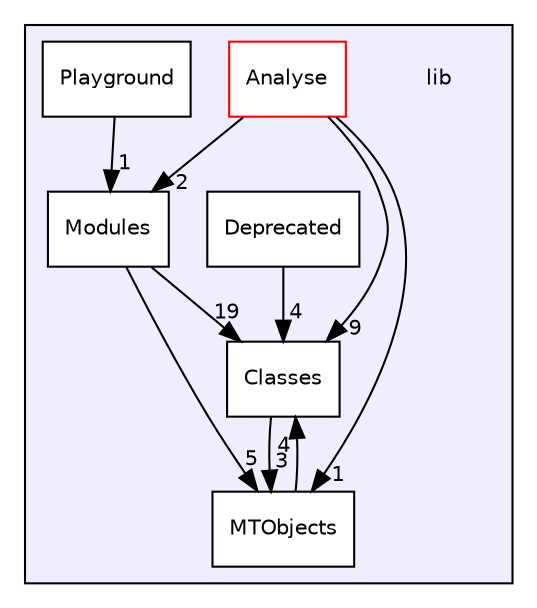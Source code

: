 digraph "lib" {
  compound=true
  node [ fontsize="10", fontname="Helvetica"];
  edge [ labelfontsize="10", labelfontname="Helvetica"];
  subgraph clusterdir_97aefd0d527b934f1d99a682da8fe6a9 {
    graph [ bgcolor="#eeeeff", pencolor="black", label="" URL="dir_97aefd0d527b934f1d99a682da8fe6a9.html"];
    dir_97aefd0d527b934f1d99a682da8fe6a9 [shape=plaintext label="lib"];
  dir_7c4907a2a5f1a0aabf4fb26dde5b883c [shape=box label="Analyse" fillcolor="white" style="filled" color="red" URL="dir_7c4907a2a5f1a0aabf4fb26dde5b883c.html"];
  dir_87ff476ccb6f299a9759bbe8af9ee70b [shape=box label="Classes" fillcolor="white" style="filled" URL="dir_87ff476ccb6f299a9759bbe8af9ee70b.html"];
  dir_6175fea9b949b0a0c72ac1f2950b8948 [shape=box label="Deprecated" fillcolor="white" style="filled" URL="dir_6175fea9b949b0a0c72ac1f2950b8948.html"];
  dir_1676326358ffef63bd5695c4f3c09907 [shape=box label="Modules" fillcolor="white" style="filled" URL="dir_1676326358ffef63bd5695c4f3c09907.html"];
  dir_36293d75d3861a2cc4b09260fc47a5c1 [shape=box label="MTObjects" fillcolor="white" style="filled" URL="dir_36293d75d3861a2cc4b09260fc47a5c1.html"];
  dir_9461dfd9083e312d21e024fa64d2e864 [shape=box label="Playground" fillcolor="white" style="filled" URL="dir_9461dfd9083e312d21e024fa64d2e864.html"];
  }
  dir_87ff476ccb6f299a9759bbe8af9ee70b->dir_36293d75d3861a2cc4b09260fc47a5c1 [headlabel="3", labeldistance=1.5 headhref="dir_000003_000006.html"];
  dir_6175fea9b949b0a0c72ac1f2950b8948->dir_87ff476ccb6f299a9759bbe8af9ee70b [headlabel="4", labeldistance=1.5 headhref="dir_000004_000003.html"];
  dir_9461dfd9083e312d21e024fa64d2e864->dir_1676326358ffef63bd5695c4f3c09907 [headlabel="1", labeldistance=1.5 headhref="dir_000007_000005.html"];
  dir_7c4907a2a5f1a0aabf4fb26dde5b883c->dir_1676326358ffef63bd5695c4f3c09907 [headlabel="2", labeldistance=1.5 headhref="dir_000001_000005.html"];
  dir_7c4907a2a5f1a0aabf4fb26dde5b883c->dir_36293d75d3861a2cc4b09260fc47a5c1 [headlabel="1", labeldistance=1.5 headhref="dir_000001_000006.html"];
  dir_7c4907a2a5f1a0aabf4fb26dde5b883c->dir_87ff476ccb6f299a9759bbe8af9ee70b [headlabel="9", labeldistance=1.5 headhref="dir_000001_000003.html"];
  dir_36293d75d3861a2cc4b09260fc47a5c1->dir_87ff476ccb6f299a9759bbe8af9ee70b [headlabel="4", labeldistance=1.5 headhref="dir_000006_000003.html"];
  dir_1676326358ffef63bd5695c4f3c09907->dir_36293d75d3861a2cc4b09260fc47a5c1 [headlabel="5", labeldistance=1.5 headhref="dir_000005_000006.html"];
  dir_1676326358ffef63bd5695c4f3c09907->dir_87ff476ccb6f299a9759bbe8af9ee70b [headlabel="19", labeldistance=1.5 headhref="dir_000005_000003.html"];
}
